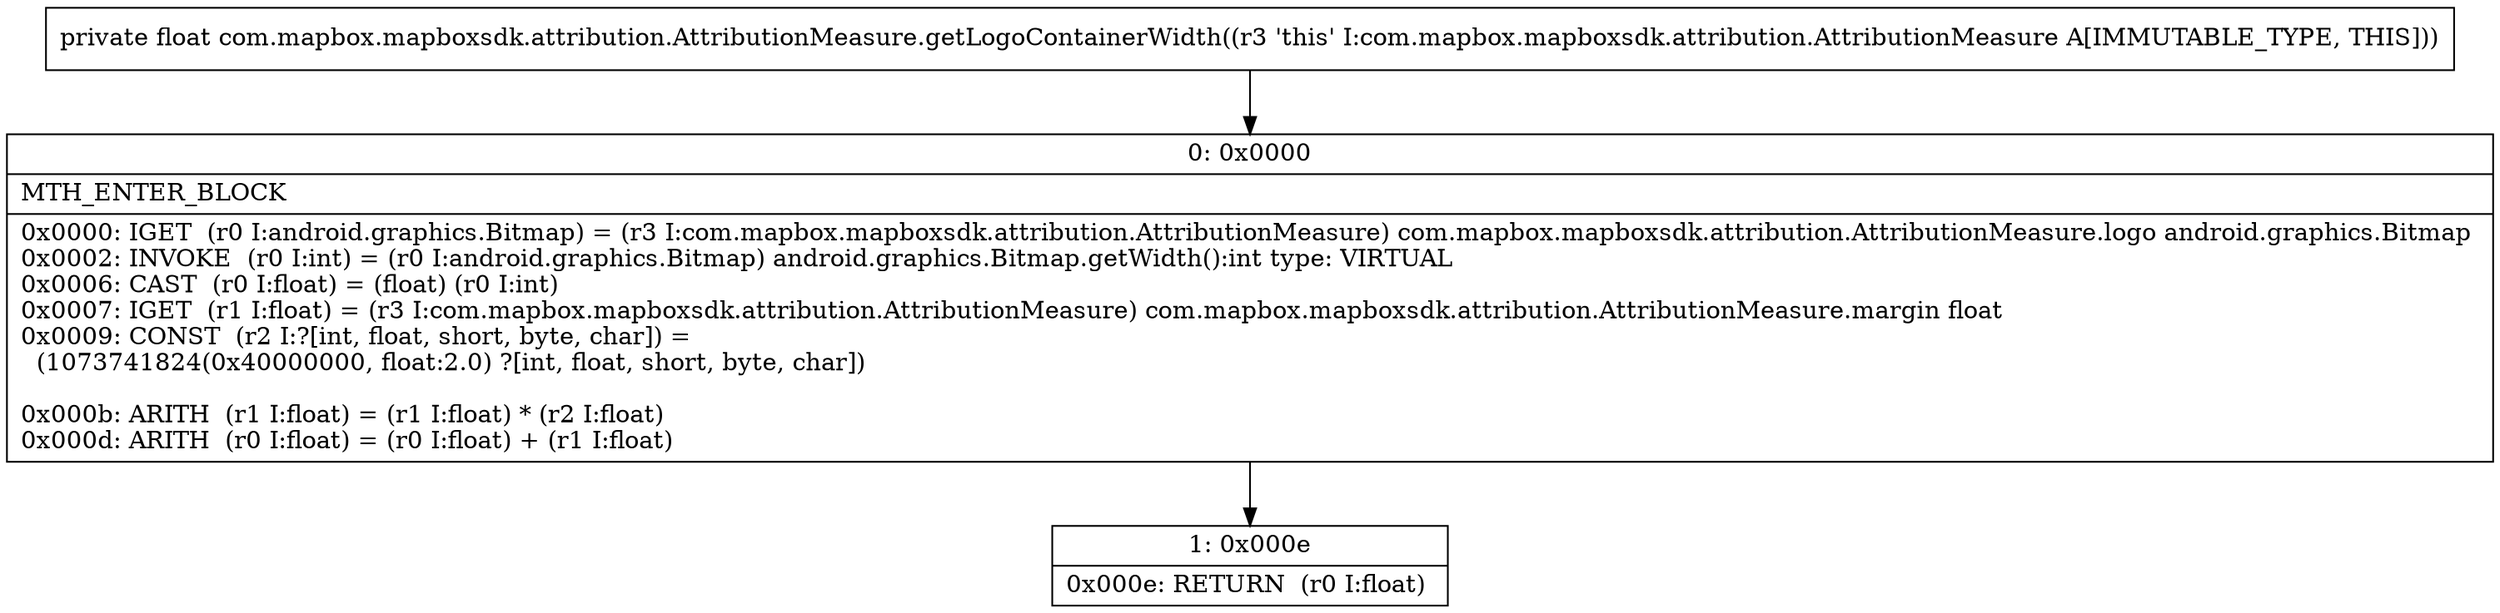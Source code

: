 digraph "CFG forcom.mapbox.mapboxsdk.attribution.AttributionMeasure.getLogoContainerWidth()F" {
Node_0 [shape=record,label="{0\:\ 0x0000|MTH_ENTER_BLOCK\l|0x0000: IGET  (r0 I:android.graphics.Bitmap) = (r3 I:com.mapbox.mapboxsdk.attribution.AttributionMeasure) com.mapbox.mapboxsdk.attribution.AttributionMeasure.logo android.graphics.Bitmap \l0x0002: INVOKE  (r0 I:int) = (r0 I:android.graphics.Bitmap) android.graphics.Bitmap.getWidth():int type: VIRTUAL \l0x0006: CAST  (r0 I:float) = (float) (r0 I:int) \l0x0007: IGET  (r1 I:float) = (r3 I:com.mapbox.mapboxsdk.attribution.AttributionMeasure) com.mapbox.mapboxsdk.attribution.AttributionMeasure.margin float \l0x0009: CONST  (r2 I:?[int, float, short, byte, char]) = \l  (1073741824(0x40000000, float:2.0) ?[int, float, short, byte, char])\l \l0x000b: ARITH  (r1 I:float) = (r1 I:float) * (r2 I:float) \l0x000d: ARITH  (r0 I:float) = (r0 I:float) + (r1 I:float) \l}"];
Node_1 [shape=record,label="{1\:\ 0x000e|0x000e: RETURN  (r0 I:float) \l}"];
MethodNode[shape=record,label="{private float com.mapbox.mapboxsdk.attribution.AttributionMeasure.getLogoContainerWidth((r3 'this' I:com.mapbox.mapboxsdk.attribution.AttributionMeasure A[IMMUTABLE_TYPE, THIS])) }"];
MethodNode -> Node_0;
Node_0 -> Node_1;
}


